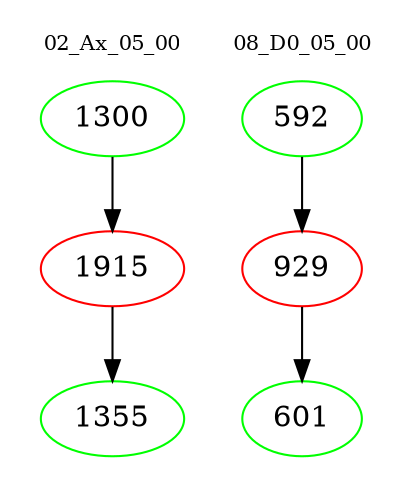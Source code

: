 digraph{
subgraph cluster_0 {
color = white
label = "02_Ax_05_00";
fontsize=10;
T0_1300 [label="1300", color="green"]
T0_1300 -> T0_1915 [color="black"]
T0_1915 [label="1915", color="red"]
T0_1915 -> T0_1355 [color="black"]
T0_1355 [label="1355", color="green"]
}
subgraph cluster_1 {
color = white
label = "08_D0_05_00";
fontsize=10;
T1_592 [label="592", color="green"]
T1_592 -> T1_929 [color="black"]
T1_929 [label="929", color="red"]
T1_929 -> T1_601 [color="black"]
T1_601 [label="601", color="green"]
}
}
